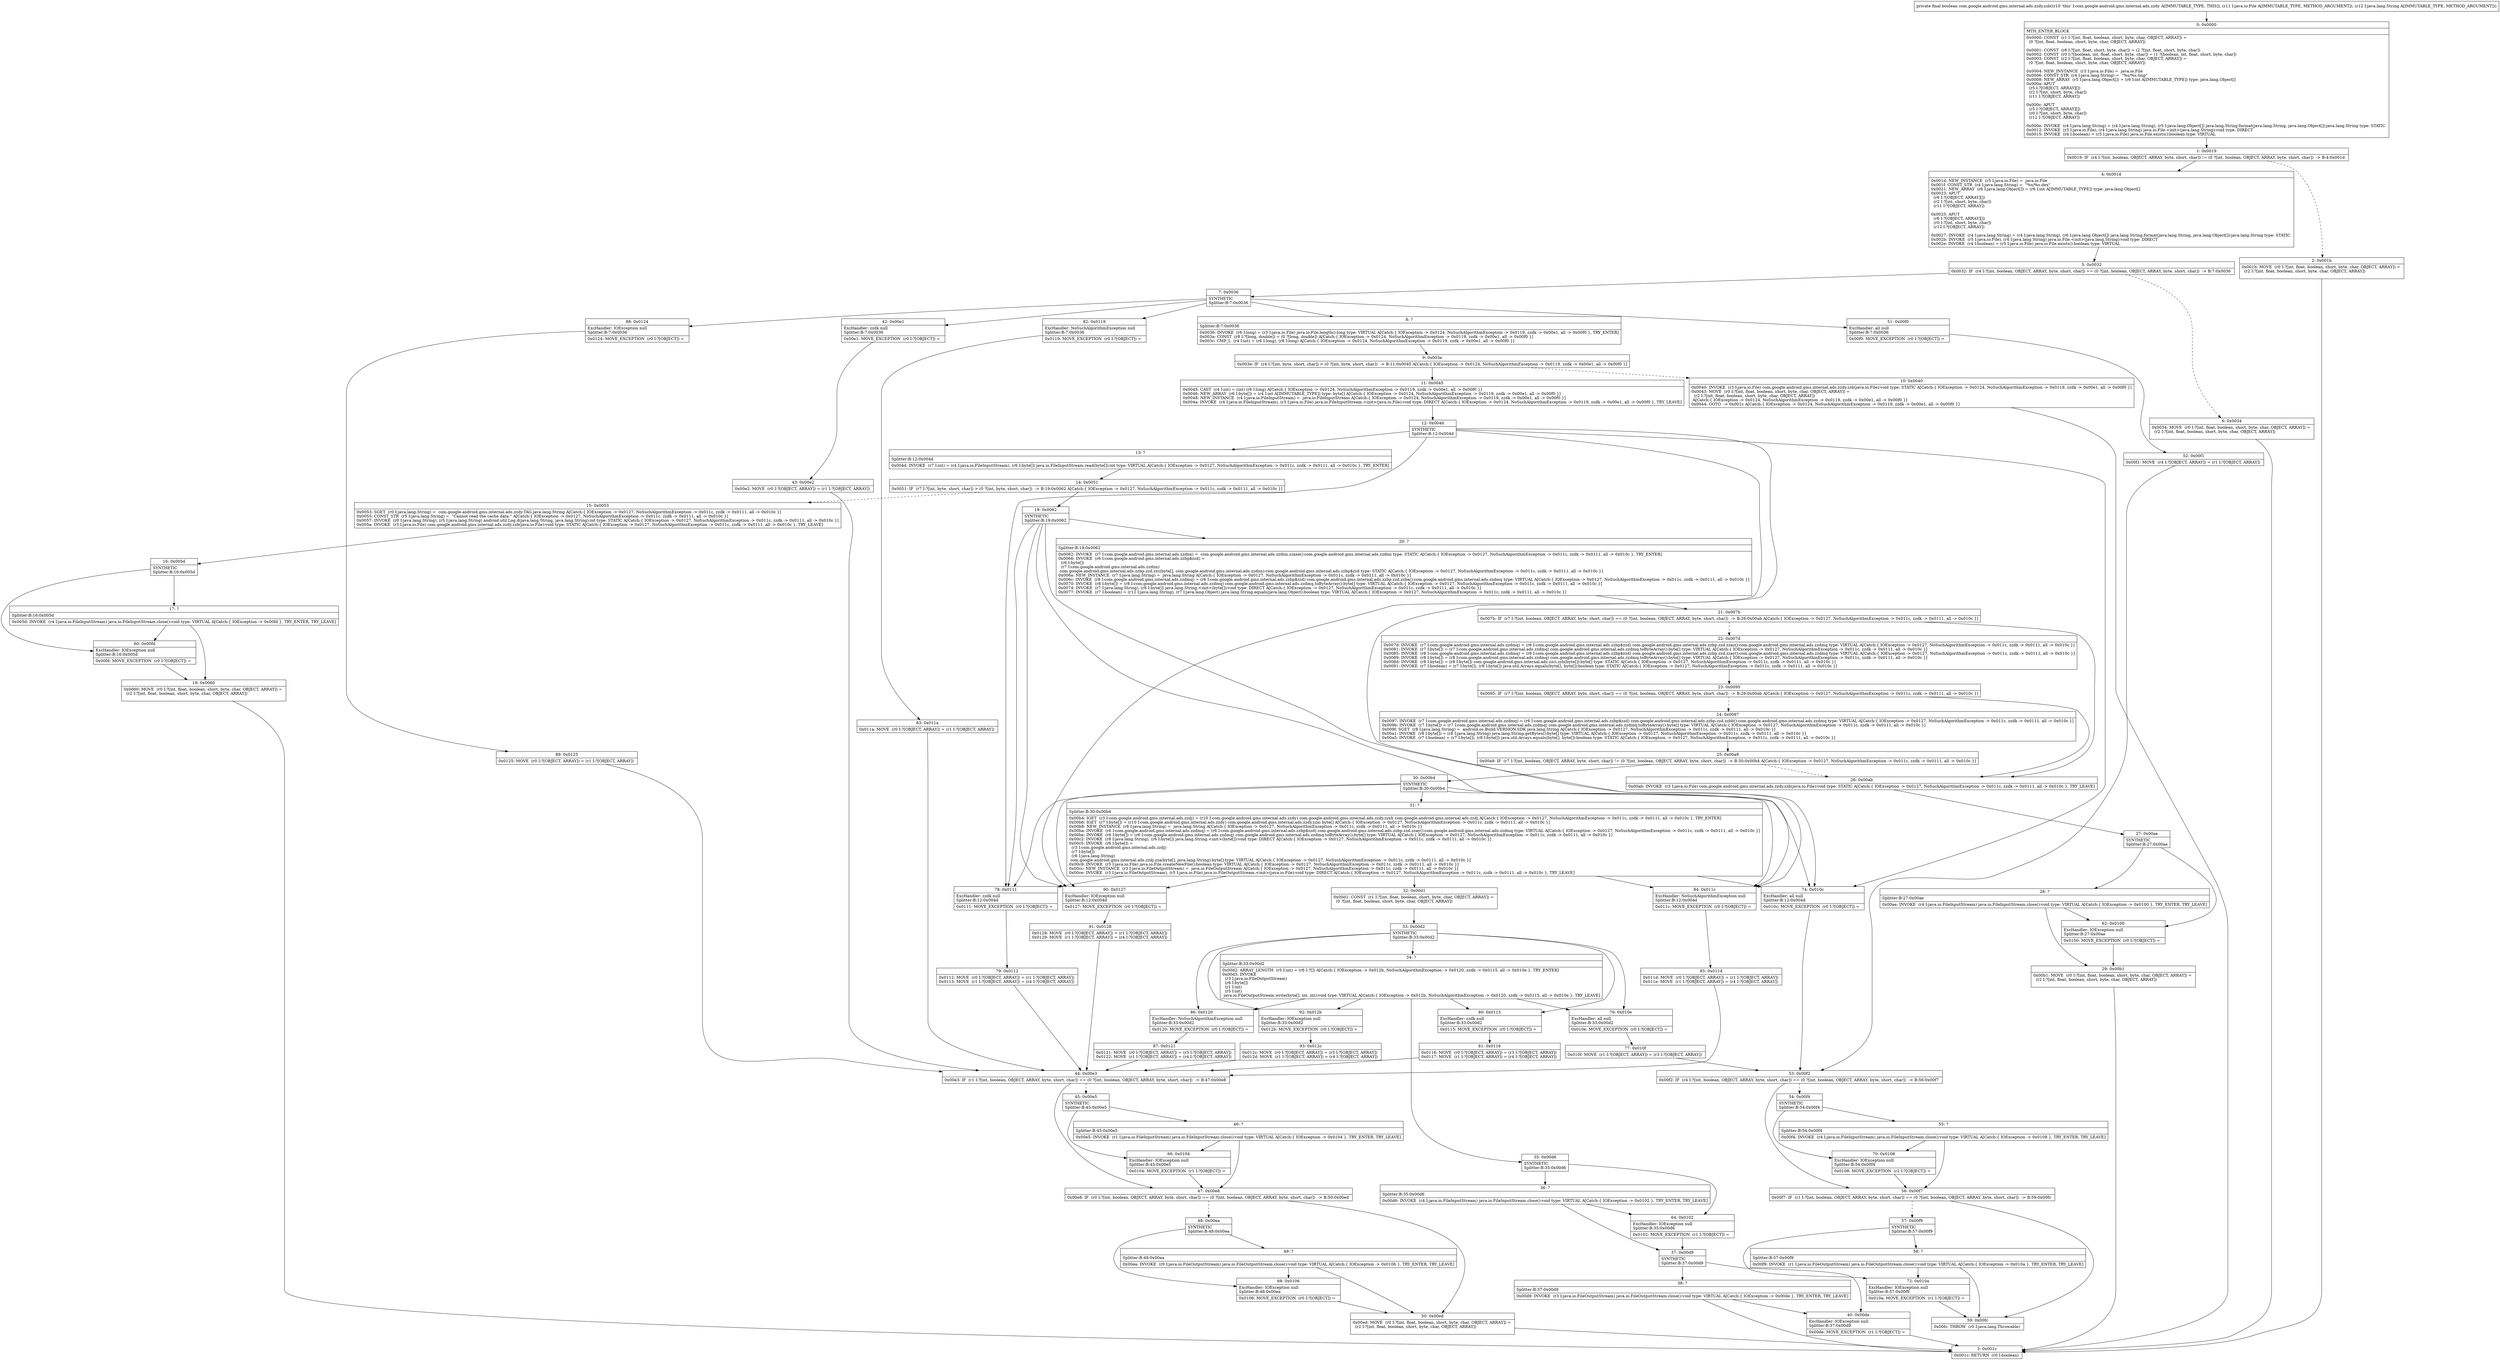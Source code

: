 digraph "CFG forcom.google.android.gms.internal.ads.zzdy.zzb(Ljava\/io\/File;Ljava\/lang\/String;)Z" {
Node_0 [shape=record,label="{0\:\ 0x0000|MTH_ENTER_BLOCK\l|0x0000: CONST  (r1 I:?[int, float, boolean, short, byte, char, OBJECT, ARRAY]) = \l  (0 ?[int, float, boolean, short, byte, char, OBJECT, ARRAY])\l \l0x0001: CONST  (r6 I:?[int, float, short, byte, char]) = (2 ?[int, float, short, byte, char]) \l0x0002: CONST  (r0 I:?[boolean, int, float, short, byte, char]) = (1 ?[boolean, int, float, short, byte, char]) \l0x0003: CONST  (r2 I:?[int, float, boolean, short, byte, char, OBJECT, ARRAY]) = \l  (0 ?[int, float, boolean, short, byte, char, OBJECT, ARRAY])\l \l0x0004: NEW_INSTANCE  (r3 I:java.io.File) =  java.io.File \l0x0006: CONST_STR  (r4 I:java.lang.String) =  \"%s\/%s.tmp\" \l0x0008: NEW_ARRAY  (r5 I:java.lang.Object[]) = (r6 I:int A[IMMUTABLE_TYPE]) type: java.lang.Object[] \l0x000a: APUT  \l  (r5 I:?[OBJECT, ARRAY][])\l  (r2 I:?[int, short, byte, char])\l  (r11 I:?[OBJECT, ARRAY])\l \l0x000c: APUT  \l  (r5 I:?[OBJECT, ARRAY][])\l  (r0 I:?[int, short, byte, char])\l  (r12 I:?[OBJECT, ARRAY])\l \l0x000e: INVOKE  (r4 I:java.lang.String) = (r4 I:java.lang.String), (r5 I:java.lang.Object[]) java.lang.String.format(java.lang.String, java.lang.Object[]):java.lang.String type: STATIC \l0x0012: INVOKE  (r3 I:java.io.File), (r4 I:java.lang.String) java.io.File.\<init\>(java.lang.String):void type: DIRECT \l0x0015: INVOKE  (r4 I:boolean) = (r3 I:java.io.File) java.io.File.exists():boolean type: VIRTUAL \l}"];
Node_1 [shape=record,label="{1\:\ 0x0019|0x0019: IF  (r4 I:?[int, boolean, OBJECT, ARRAY, byte, short, char]) != (0 ?[int, boolean, OBJECT, ARRAY, byte, short, char])  \-\> B:4:0x001d \l}"];
Node_2 [shape=record,label="{2\:\ 0x001b|0x001b: MOVE  (r0 I:?[int, float, boolean, short, byte, char, OBJECT, ARRAY]) = \l  (r2 I:?[int, float, boolean, short, byte, char, OBJECT, ARRAY])\l \l}"];
Node_3 [shape=record,label="{3\:\ 0x001c|0x001c: RETURN  (r0 I:boolean) \l}"];
Node_4 [shape=record,label="{4\:\ 0x001d|0x001d: NEW_INSTANCE  (r5 I:java.io.File) =  java.io.File \l0x001f: CONST_STR  (r4 I:java.lang.String) =  \"%s\/%s.dex\" \l0x0021: NEW_ARRAY  (r6 I:java.lang.Object[]) = (r6 I:int A[IMMUTABLE_TYPE]) type: java.lang.Object[] \l0x0023: APUT  \l  (r6 I:?[OBJECT, ARRAY][])\l  (r2 I:?[int, short, byte, char])\l  (r11 I:?[OBJECT, ARRAY])\l \l0x0025: APUT  \l  (r6 I:?[OBJECT, ARRAY][])\l  (r0 I:?[int, short, byte, char])\l  (r12 I:?[OBJECT, ARRAY])\l \l0x0027: INVOKE  (r4 I:java.lang.String) = (r4 I:java.lang.String), (r6 I:java.lang.Object[]) java.lang.String.format(java.lang.String, java.lang.Object[]):java.lang.String type: STATIC \l0x002b: INVOKE  (r5 I:java.io.File), (r4 I:java.lang.String) java.io.File.\<init\>(java.lang.String):void type: DIRECT \l0x002e: INVOKE  (r4 I:boolean) = (r5 I:java.io.File) java.io.File.exists():boolean type: VIRTUAL \l}"];
Node_5 [shape=record,label="{5\:\ 0x0032|0x0032: IF  (r4 I:?[int, boolean, OBJECT, ARRAY, byte, short, char]) == (0 ?[int, boolean, OBJECT, ARRAY, byte, short, char])  \-\> B:7:0x0036 \l}"];
Node_6 [shape=record,label="{6\:\ 0x0034|0x0034: MOVE  (r0 I:?[int, float, boolean, short, byte, char, OBJECT, ARRAY]) = \l  (r2 I:?[int, float, boolean, short, byte, char, OBJECT, ARRAY])\l \l}"];
Node_7 [shape=record,label="{7\:\ 0x0036|SYNTHETIC\lSplitter:B:7:0x0036\l}"];
Node_8 [shape=record,label="{8\:\ ?|Splitter:B:7:0x0036\l|0x0036: INVOKE  (r6 I:long) = (r3 I:java.io.File) java.io.File.length():long type: VIRTUAL A[Catch:\{ IOException \-\> 0x0124, NoSuchAlgorithmException \-\> 0x0119, zzdk \-\> 0x00e1, all \-\> 0x00f0 \}, TRY_ENTER]\l0x003a: CONST  (r8 I:?[long, double]) = (0 ?[long, double]) A[Catch:\{ IOException \-\> 0x0124, NoSuchAlgorithmException \-\> 0x0119, zzdk \-\> 0x00e1, all \-\> 0x00f0 \}]\l0x003c: CMP_L  (r4 I:int) = (r6 I:long), (r8 I:long) A[Catch:\{ IOException \-\> 0x0124, NoSuchAlgorithmException \-\> 0x0119, zzdk \-\> 0x00e1, all \-\> 0x00f0 \}]\l}"];
Node_9 [shape=record,label="{9\:\ 0x003e|0x003e: IF  (r4 I:?[int, byte, short, char]) \> (0 ?[int, byte, short, char])  \-\> B:11:0x0045 A[Catch:\{ IOException \-\> 0x0124, NoSuchAlgorithmException \-\> 0x0119, zzdk \-\> 0x00e1, all \-\> 0x00f0 \}]\l}"];
Node_10 [shape=record,label="{10\:\ 0x0040|0x0040: INVOKE  (r3 I:java.io.File) com.google.android.gms.internal.ads.zzdy.zzb(java.io.File):void type: STATIC A[Catch:\{ IOException \-\> 0x0124, NoSuchAlgorithmException \-\> 0x0119, zzdk \-\> 0x00e1, all \-\> 0x00f0 \}]\l0x0043: MOVE  (r0 I:?[int, float, boolean, short, byte, char, OBJECT, ARRAY]) = \l  (r2 I:?[int, float, boolean, short, byte, char, OBJECT, ARRAY])\l A[Catch:\{ IOException \-\> 0x0124, NoSuchAlgorithmException \-\> 0x0119, zzdk \-\> 0x00e1, all \-\> 0x00f0 \}]\l0x0044: GOTO  \-\> 0x001c A[Catch:\{ IOException \-\> 0x0124, NoSuchAlgorithmException \-\> 0x0119, zzdk \-\> 0x00e1, all \-\> 0x00f0 \}]\l}"];
Node_11 [shape=record,label="{11\:\ 0x0045|0x0045: CAST  (r4 I:int) = (int) (r6 I:long) A[Catch:\{ IOException \-\> 0x0124, NoSuchAlgorithmException \-\> 0x0119, zzdk \-\> 0x00e1, all \-\> 0x00f0 \}]\l0x0046: NEW_ARRAY  (r6 I:byte[]) = (r4 I:int A[IMMUTABLE_TYPE]) type: byte[] A[Catch:\{ IOException \-\> 0x0124, NoSuchAlgorithmException \-\> 0x0119, zzdk \-\> 0x00e1, all \-\> 0x00f0 \}]\l0x0048: NEW_INSTANCE  (r4 I:java.io.FileInputStream) =  java.io.FileInputStream A[Catch:\{ IOException \-\> 0x0124, NoSuchAlgorithmException \-\> 0x0119, zzdk \-\> 0x00e1, all \-\> 0x00f0 \}]\l0x004a: INVOKE  (r4 I:java.io.FileInputStream), (r3 I:java.io.File) java.io.FileInputStream.\<init\>(java.io.File):void type: DIRECT A[Catch:\{ IOException \-\> 0x0124, NoSuchAlgorithmException \-\> 0x0119, zzdk \-\> 0x00e1, all \-\> 0x00f0 \}, TRY_LEAVE]\l}"];
Node_12 [shape=record,label="{12\:\ 0x004d|SYNTHETIC\lSplitter:B:12:0x004d\l}"];
Node_13 [shape=record,label="{13\:\ ?|Splitter:B:12:0x004d\l|0x004d: INVOKE  (r7 I:int) = (r4 I:java.io.FileInputStream), (r6 I:byte[]) java.io.FileInputStream.read(byte[]):int type: VIRTUAL A[Catch:\{ IOException \-\> 0x0127, NoSuchAlgorithmException \-\> 0x011c, zzdk \-\> 0x0111, all \-\> 0x010c \}, TRY_ENTER]\l}"];
Node_14 [shape=record,label="{14\:\ 0x0051|0x0051: IF  (r7 I:?[int, byte, short, char]) \> (0 ?[int, byte, short, char])  \-\> B:19:0x0062 A[Catch:\{ IOException \-\> 0x0127, NoSuchAlgorithmException \-\> 0x011c, zzdk \-\> 0x0111, all \-\> 0x010c \}]\l}"];
Node_15 [shape=record,label="{15\:\ 0x0053|0x0053: SGET  (r0 I:java.lang.String) =  com.google.android.gms.internal.ads.zzdy.TAG java.lang.String A[Catch:\{ IOException \-\> 0x0127, NoSuchAlgorithmException \-\> 0x011c, zzdk \-\> 0x0111, all \-\> 0x010c \}]\l0x0055: CONST_STR  (r5 I:java.lang.String) =  \"Cannot read the cache data.\" A[Catch:\{ IOException \-\> 0x0127, NoSuchAlgorithmException \-\> 0x011c, zzdk \-\> 0x0111, all \-\> 0x010c \}]\l0x0057: INVOKE  (r0 I:java.lang.String), (r5 I:java.lang.String) android.util.Log.d(java.lang.String, java.lang.String):int type: STATIC A[Catch:\{ IOException \-\> 0x0127, NoSuchAlgorithmException \-\> 0x011c, zzdk \-\> 0x0111, all \-\> 0x010c \}]\l0x005a: INVOKE  (r3 I:java.io.File) com.google.android.gms.internal.ads.zzdy.zzb(java.io.File):void type: STATIC A[Catch:\{ IOException \-\> 0x0127, NoSuchAlgorithmException \-\> 0x011c, zzdk \-\> 0x0111, all \-\> 0x010c \}, TRY_LEAVE]\l}"];
Node_16 [shape=record,label="{16\:\ 0x005d|SYNTHETIC\lSplitter:B:16:0x005d\l}"];
Node_17 [shape=record,label="{17\:\ ?|Splitter:B:16:0x005d\l|0x005d: INVOKE  (r4 I:java.io.FileInputStream) java.io.FileInputStream.close():void type: VIRTUAL A[Catch:\{ IOException \-\> 0x00fd \}, TRY_ENTER, TRY_LEAVE]\l}"];
Node_18 [shape=record,label="{18\:\ 0x0060|0x0060: MOVE  (r0 I:?[int, float, boolean, short, byte, char, OBJECT, ARRAY]) = \l  (r2 I:?[int, float, boolean, short, byte, char, OBJECT, ARRAY])\l \l}"];
Node_19 [shape=record,label="{19\:\ 0x0062|SYNTHETIC\lSplitter:B:19:0x0062\l}"];
Node_20 [shape=record,label="{20\:\ ?|Splitter:B:19:0x0062\l|0x0062: INVOKE  (r7 I:com.google.android.gms.internal.ads.zzdnn) =  com.google.android.gms.internal.ads.zzdnn.zzaxe():com.google.android.gms.internal.ads.zzdnn type: STATIC A[Catch:\{ IOException \-\> 0x0127, NoSuchAlgorithmException \-\> 0x011c, zzdk \-\> 0x0111, all \-\> 0x010c \}, TRY_ENTER]\l0x0066: INVOKE  (r6 I:com.google.android.gms.internal.ads.zzbp$zzd) = \l  (r6 I:byte[])\l  (r7 I:com.google.android.gms.internal.ads.zzdnn)\l com.google.android.gms.internal.ads.zzbp.zzd.zzc(byte[], com.google.android.gms.internal.ads.zzdnn):com.google.android.gms.internal.ads.zzbp$zzd type: STATIC A[Catch:\{ IOException \-\> 0x0127, NoSuchAlgorithmException \-\> 0x011c, zzdk \-\> 0x0111, all \-\> 0x010c \}]\l0x006a: NEW_INSTANCE  (r7 I:java.lang.String) =  java.lang.String A[Catch:\{ IOException \-\> 0x0127, NoSuchAlgorithmException \-\> 0x011c, zzdk \-\> 0x0111, all \-\> 0x010c \}]\l0x006c: INVOKE  (r8 I:com.google.android.gms.internal.ads.zzdmq) = (r6 I:com.google.android.gms.internal.ads.zzbp$zzd) com.google.android.gms.internal.ads.zzbp.zzd.zzba():com.google.android.gms.internal.ads.zzdmq type: VIRTUAL A[Catch:\{ IOException \-\> 0x0127, NoSuchAlgorithmException \-\> 0x011c, zzdk \-\> 0x0111, all \-\> 0x010c \}]\l0x0070: INVOKE  (r8 I:byte[]) = (r8 I:com.google.android.gms.internal.ads.zzdmq) com.google.android.gms.internal.ads.zzdmq.toByteArray():byte[] type: VIRTUAL A[Catch:\{ IOException \-\> 0x0127, NoSuchAlgorithmException \-\> 0x011c, zzdk \-\> 0x0111, all \-\> 0x010c \}]\l0x0074: INVOKE  (r7 I:java.lang.String), (r8 I:byte[]) java.lang.String.\<init\>(byte[]):void type: DIRECT A[Catch:\{ IOException \-\> 0x0127, NoSuchAlgorithmException \-\> 0x011c, zzdk \-\> 0x0111, all \-\> 0x010c \}]\l0x0077: INVOKE  (r7 I:boolean) = (r12 I:java.lang.String), (r7 I:java.lang.Object) java.lang.String.equals(java.lang.Object):boolean type: VIRTUAL A[Catch:\{ IOException \-\> 0x0127, NoSuchAlgorithmException \-\> 0x011c, zzdk \-\> 0x0111, all \-\> 0x010c \}]\l}"];
Node_21 [shape=record,label="{21\:\ 0x007b|0x007b: IF  (r7 I:?[int, boolean, OBJECT, ARRAY, byte, short, char]) == (0 ?[int, boolean, OBJECT, ARRAY, byte, short, char])  \-\> B:26:0x00ab A[Catch:\{ IOException \-\> 0x0127, NoSuchAlgorithmException \-\> 0x011c, zzdk \-\> 0x0111, all \-\> 0x010c \}]\l}"];
Node_22 [shape=record,label="{22\:\ 0x007d|0x007d: INVOKE  (r7 I:com.google.android.gms.internal.ads.zzdmq) = (r6 I:com.google.android.gms.internal.ads.zzbp$zzd) com.google.android.gms.internal.ads.zzbp.zzd.zzaz():com.google.android.gms.internal.ads.zzdmq type: VIRTUAL A[Catch:\{ IOException \-\> 0x0127, NoSuchAlgorithmException \-\> 0x011c, zzdk \-\> 0x0111, all \-\> 0x010c \}]\l0x0081: INVOKE  (r7 I:byte[]) = (r7 I:com.google.android.gms.internal.ads.zzdmq) com.google.android.gms.internal.ads.zzdmq.toByteArray():byte[] type: VIRTUAL A[Catch:\{ IOException \-\> 0x0127, NoSuchAlgorithmException \-\> 0x011c, zzdk \-\> 0x0111, all \-\> 0x010c \}]\l0x0085: INVOKE  (r8 I:com.google.android.gms.internal.ads.zzdmq) = (r6 I:com.google.android.gms.internal.ads.zzbp$zzd) com.google.android.gms.internal.ads.zzbp.zzd.zzay():com.google.android.gms.internal.ads.zzdmq type: VIRTUAL A[Catch:\{ IOException \-\> 0x0127, NoSuchAlgorithmException \-\> 0x011c, zzdk \-\> 0x0111, all \-\> 0x010c \}]\l0x0089: INVOKE  (r8 I:byte[]) = (r8 I:com.google.android.gms.internal.ads.zzdmq) com.google.android.gms.internal.ads.zzdmq.toByteArray():byte[] type: VIRTUAL A[Catch:\{ IOException \-\> 0x0127, NoSuchAlgorithmException \-\> 0x011c, zzdk \-\> 0x0111, all \-\> 0x010c \}]\l0x008d: INVOKE  (r8 I:byte[]) = (r8 I:byte[]) com.google.android.gms.internal.ads.zzci.zzb(byte[]):byte[] type: STATIC A[Catch:\{ IOException \-\> 0x0127, NoSuchAlgorithmException \-\> 0x011c, zzdk \-\> 0x0111, all \-\> 0x010c \}]\l0x0091: INVOKE  (r7 I:boolean) = (r7 I:byte[]), (r8 I:byte[]) java.util.Arrays.equals(byte[], byte[]):boolean type: STATIC A[Catch:\{ IOException \-\> 0x0127, NoSuchAlgorithmException \-\> 0x011c, zzdk \-\> 0x0111, all \-\> 0x010c \}]\l}"];
Node_23 [shape=record,label="{23\:\ 0x0095|0x0095: IF  (r7 I:?[int, boolean, OBJECT, ARRAY, byte, short, char]) == (0 ?[int, boolean, OBJECT, ARRAY, byte, short, char])  \-\> B:26:0x00ab A[Catch:\{ IOException \-\> 0x0127, NoSuchAlgorithmException \-\> 0x011c, zzdk \-\> 0x0111, all \-\> 0x010c \}]\l}"];
Node_24 [shape=record,label="{24\:\ 0x0097|0x0097: INVOKE  (r7 I:com.google.android.gms.internal.ads.zzdmq) = (r6 I:com.google.android.gms.internal.ads.zzbp$zzd) com.google.android.gms.internal.ads.zzbp.zzd.zzbb():com.google.android.gms.internal.ads.zzdmq type: VIRTUAL A[Catch:\{ IOException \-\> 0x0127, NoSuchAlgorithmException \-\> 0x011c, zzdk \-\> 0x0111, all \-\> 0x010c \}]\l0x009b: INVOKE  (r7 I:byte[]) = (r7 I:com.google.android.gms.internal.ads.zzdmq) com.google.android.gms.internal.ads.zzdmq.toByteArray():byte[] type: VIRTUAL A[Catch:\{ IOException \-\> 0x0127, NoSuchAlgorithmException \-\> 0x011c, zzdk \-\> 0x0111, all \-\> 0x010c \}]\l0x009f: SGET  (r8 I:java.lang.String) =  android.os.Build.VERSION.SDK java.lang.String A[Catch:\{ IOException \-\> 0x0127, NoSuchAlgorithmException \-\> 0x011c, zzdk \-\> 0x0111, all \-\> 0x010c \}]\l0x00a1: INVOKE  (r8 I:byte[]) = (r8 I:java.lang.String) java.lang.String.getBytes():byte[] type: VIRTUAL A[Catch:\{ IOException \-\> 0x0127, NoSuchAlgorithmException \-\> 0x011c, zzdk \-\> 0x0111, all \-\> 0x010c \}]\l0x00a5: INVOKE  (r7 I:boolean) = (r7 I:byte[]), (r8 I:byte[]) java.util.Arrays.equals(byte[], byte[]):boolean type: STATIC A[Catch:\{ IOException \-\> 0x0127, NoSuchAlgorithmException \-\> 0x011c, zzdk \-\> 0x0111, all \-\> 0x010c \}]\l}"];
Node_25 [shape=record,label="{25\:\ 0x00a9|0x00a9: IF  (r7 I:?[int, boolean, OBJECT, ARRAY, byte, short, char]) != (0 ?[int, boolean, OBJECT, ARRAY, byte, short, char])  \-\> B:30:0x00b4 A[Catch:\{ IOException \-\> 0x0127, NoSuchAlgorithmException \-\> 0x011c, zzdk \-\> 0x0111, all \-\> 0x010c \}]\l}"];
Node_26 [shape=record,label="{26\:\ 0x00ab|0x00ab: INVOKE  (r3 I:java.io.File) com.google.android.gms.internal.ads.zzdy.zzb(java.io.File):void type: STATIC A[Catch:\{ IOException \-\> 0x0127, NoSuchAlgorithmException \-\> 0x011c, zzdk \-\> 0x0111, all \-\> 0x010c \}, TRY_LEAVE]\l}"];
Node_27 [shape=record,label="{27\:\ 0x00ae|SYNTHETIC\lSplitter:B:27:0x00ae\l}"];
Node_28 [shape=record,label="{28\:\ ?|Splitter:B:27:0x00ae\l|0x00ae: INVOKE  (r4 I:java.io.FileInputStream) java.io.FileInputStream.close():void type: VIRTUAL A[Catch:\{ IOException \-\> 0x0100 \}, TRY_ENTER, TRY_LEAVE]\l}"];
Node_29 [shape=record,label="{29\:\ 0x00b1|0x00b1: MOVE  (r0 I:?[int, float, boolean, short, byte, char, OBJECT, ARRAY]) = \l  (r2 I:?[int, float, boolean, short, byte, char, OBJECT, ARRAY])\l \l}"];
Node_30 [shape=record,label="{30\:\ 0x00b4|SYNTHETIC\lSplitter:B:30:0x00b4\l}"];
Node_31 [shape=record,label="{31\:\ ?|Splitter:B:30:0x00b4\l|0x00b4: IGET  (r3 I:com.google.android.gms.internal.ads.zzdj) = (r10 I:com.google.android.gms.internal.ads.zzdy) com.google.android.gms.internal.ads.zzdy.zzxh com.google.android.gms.internal.ads.zzdj A[Catch:\{ IOException \-\> 0x0127, NoSuchAlgorithmException \-\> 0x011c, zzdk \-\> 0x0111, all \-\> 0x010c \}, TRY_ENTER]\l0x00b6: IGET  (r7 I:byte[]) = (r10 I:com.google.android.gms.internal.ads.zzdy) com.google.android.gms.internal.ads.zzdy.zzxi byte[] A[Catch:\{ IOException \-\> 0x0127, NoSuchAlgorithmException \-\> 0x011c, zzdk \-\> 0x0111, all \-\> 0x010c \}]\l0x00b8: NEW_INSTANCE  (r8 I:java.lang.String) =  java.lang.String A[Catch:\{ IOException \-\> 0x0127, NoSuchAlgorithmException \-\> 0x011c, zzdk \-\> 0x0111, all \-\> 0x010c \}]\l0x00ba: INVOKE  (r6 I:com.google.android.gms.internal.ads.zzdmq) = (r6 I:com.google.android.gms.internal.ads.zzbp$zzd) com.google.android.gms.internal.ads.zzbp.zzd.zzay():com.google.android.gms.internal.ads.zzdmq type: VIRTUAL A[Catch:\{ IOException \-\> 0x0127, NoSuchAlgorithmException \-\> 0x011c, zzdk \-\> 0x0111, all \-\> 0x010c \}]\l0x00be: INVOKE  (r6 I:byte[]) = (r6 I:com.google.android.gms.internal.ads.zzdmq) com.google.android.gms.internal.ads.zzdmq.toByteArray():byte[] type: VIRTUAL A[Catch:\{ IOException \-\> 0x0127, NoSuchAlgorithmException \-\> 0x011c, zzdk \-\> 0x0111, all \-\> 0x010c \}]\l0x00c2: INVOKE  (r8 I:java.lang.String), (r6 I:byte[]) java.lang.String.\<init\>(byte[]):void type: DIRECT A[Catch:\{ IOException \-\> 0x0127, NoSuchAlgorithmException \-\> 0x011c, zzdk \-\> 0x0111, all \-\> 0x010c \}]\l0x00c5: INVOKE  (r6 I:byte[]) = \l  (r3 I:com.google.android.gms.internal.ads.zzdj)\l  (r7 I:byte[])\l  (r8 I:java.lang.String)\l com.google.android.gms.internal.ads.zzdj.zza(byte[], java.lang.String):byte[] type: VIRTUAL A[Catch:\{ IOException \-\> 0x0127, NoSuchAlgorithmException \-\> 0x011c, zzdk \-\> 0x0111, all \-\> 0x010c \}]\l0x00c9: INVOKE  (r5 I:java.io.File) java.io.File.createNewFile():boolean type: VIRTUAL A[Catch:\{ IOException \-\> 0x0127, NoSuchAlgorithmException \-\> 0x011c, zzdk \-\> 0x0111, all \-\> 0x010c \}]\l0x00cc: NEW_INSTANCE  (r3 I:java.io.FileOutputStream) =  java.io.FileOutputStream A[Catch:\{ IOException \-\> 0x0127, NoSuchAlgorithmException \-\> 0x011c, zzdk \-\> 0x0111, all \-\> 0x010c \}]\l0x00ce: INVOKE  (r3 I:java.io.FileOutputStream), (r5 I:java.io.File) java.io.FileOutputStream.\<init\>(java.io.File):void type: DIRECT A[Catch:\{ IOException \-\> 0x0127, NoSuchAlgorithmException \-\> 0x011c, zzdk \-\> 0x0111, all \-\> 0x010c \}, TRY_LEAVE]\l}"];
Node_32 [shape=record,label="{32\:\ 0x00d1|0x00d1: CONST  (r1 I:?[int, float, boolean, short, byte, char, OBJECT, ARRAY]) = \l  (0 ?[int, float, boolean, short, byte, char, OBJECT, ARRAY])\l \l}"];
Node_33 [shape=record,label="{33\:\ 0x00d2|SYNTHETIC\lSplitter:B:33:0x00d2\l}"];
Node_34 [shape=record,label="{34\:\ ?|Splitter:B:33:0x00d2\l|0x00d2: ARRAY_LENGTH  (r5 I:int) = (r6 I:?[]) A[Catch:\{ IOException \-\> 0x012b, NoSuchAlgorithmException \-\> 0x0120, zzdk \-\> 0x0115, all \-\> 0x010e \}, TRY_ENTER]\l0x00d3: INVOKE  \l  (r3 I:java.io.FileOutputStream)\l  (r6 I:byte[])\l  (r1 I:int)\l  (r5 I:int)\l java.io.FileOutputStream.write(byte[], int, int):void type: VIRTUAL A[Catch:\{ IOException \-\> 0x012b, NoSuchAlgorithmException \-\> 0x0120, zzdk \-\> 0x0115, all \-\> 0x010e \}, TRY_LEAVE]\l}"];
Node_35 [shape=record,label="{35\:\ 0x00d6|SYNTHETIC\lSplitter:B:35:0x00d6\l}"];
Node_36 [shape=record,label="{36\:\ ?|Splitter:B:35:0x00d6\l|0x00d6: INVOKE  (r4 I:java.io.FileInputStream) java.io.FileInputStream.close():void type: VIRTUAL A[Catch:\{ IOException \-\> 0x0102 \}, TRY_ENTER, TRY_LEAVE]\l}"];
Node_37 [shape=record,label="{37\:\ 0x00d9|SYNTHETIC\lSplitter:B:37:0x00d9\l}"];
Node_38 [shape=record,label="{38\:\ ?|Splitter:B:37:0x00d9\l|0x00d9: INVOKE  (r3 I:java.io.FileOutputStream) java.io.FileOutputStream.close():void type: VIRTUAL A[Catch:\{ IOException \-\> 0x00de \}, TRY_ENTER, TRY_LEAVE]\l}"];
Node_40 [shape=record,label="{40\:\ 0x00de|ExcHandler: IOException null\lSplitter:B:37:0x00d9\l|0x00de: MOVE_EXCEPTION  (r1 I:?[OBJECT]) =  \l}"];
Node_42 [shape=record,label="{42\:\ 0x00e1|ExcHandler: zzdk null\lSplitter:B:7:0x0036\l|0x00e1: MOVE_EXCEPTION  (r0 I:?[OBJECT]) =  \l}"];
Node_43 [shape=record,label="{43\:\ 0x00e2|0x00e2: MOVE  (r0 I:?[OBJECT, ARRAY]) = (r1 I:?[OBJECT, ARRAY]) \l}"];
Node_44 [shape=record,label="{44\:\ 0x00e3|0x00e3: IF  (r1 I:?[int, boolean, OBJECT, ARRAY, byte, short, char]) == (0 ?[int, boolean, OBJECT, ARRAY, byte, short, char])  \-\> B:47:0x00e8 \l}"];
Node_45 [shape=record,label="{45\:\ 0x00e5|SYNTHETIC\lSplitter:B:45:0x00e5\l}"];
Node_46 [shape=record,label="{46\:\ ?|Splitter:B:45:0x00e5\l|0x00e5: INVOKE  (r1 I:java.io.FileInputStream) java.io.FileInputStream.close():void type: VIRTUAL A[Catch:\{ IOException \-\> 0x0104 \}, TRY_ENTER, TRY_LEAVE]\l}"];
Node_47 [shape=record,label="{47\:\ 0x00e8|0x00e8: IF  (r0 I:?[int, boolean, OBJECT, ARRAY, byte, short, char]) == (0 ?[int, boolean, OBJECT, ARRAY, byte, short, char])  \-\> B:50:0x00ed \l}"];
Node_48 [shape=record,label="{48\:\ 0x00ea|SYNTHETIC\lSplitter:B:48:0x00ea\l}"];
Node_49 [shape=record,label="{49\:\ ?|Splitter:B:48:0x00ea\l|0x00ea: INVOKE  (r0 I:java.io.FileOutputStream) java.io.FileOutputStream.close():void type: VIRTUAL A[Catch:\{ IOException \-\> 0x0106 \}, TRY_ENTER, TRY_LEAVE]\l}"];
Node_50 [shape=record,label="{50\:\ 0x00ed|0x00ed: MOVE  (r0 I:?[int, float, boolean, short, byte, char, OBJECT, ARRAY]) = \l  (r2 I:?[int, float, boolean, short, byte, char, OBJECT, ARRAY])\l \l}"];
Node_51 [shape=record,label="{51\:\ 0x00f0|ExcHandler: all null\lSplitter:B:7:0x0036\l|0x00f0: MOVE_EXCEPTION  (r0 I:?[OBJECT]) =  \l}"];
Node_52 [shape=record,label="{52\:\ 0x00f1|0x00f1: MOVE  (r4 I:?[OBJECT, ARRAY]) = (r1 I:?[OBJECT, ARRAY]) \l}"];
Node_53 [shape=record,label="{53\:\ 0x00f2|0x00f2: IF  (r4 I:?[int, boolean, OBJECT, ARRAY, byte, short, char]) == (0 ?[int, boolean, OBJECT, ARRAY, byte, short, char])  \-\> B:56:0x00f7 \l}"];
Node_54 [shape=record,label="{54\:\ 0x00f4|SYNTHETIC\lSplitter:B:54:0x00f4\l}"];
Node_55 [shape=record,label="{55\:\ ?|Splitter:B:54:0x00f4\l|0x00f4: INVOKE  (r4 I:java.io.FileInputStream) java.io.FileInputStream.close():void type: VIRTUAL A[Catch:\{ IOException \-\> 0x0108 \}, TRY_ENTER, TRY_LEAVE]\l}"];
Node_56 [shape=record,label="{56\:\ 0x00f7|0x00f7: IF  (r1 I:?[int, boolean, OBJECT, ARRAY, byte, short, char]) == (0 ?[int, boolean, OBJECT, ARRAY, byte, short, char])  \-\> B:59:0x00fc \l}"];
Node_57 [shape=record,label="{57\:\ 0x00f9|SYNTHETIC\lSplitter:B:57:0x00f9\l}"];
Node_58 [shape=record,label="{58\:\ ?|Splitter:B:57:0x00f9\l|0x00f9: INVOKE  (r1 I:java.io.FileOutputStream) java.io.FileOutputStream.close():void type: VIRTUAL A[Catch:\{ IOException \-\> 0x010a \}, TRY_ENTER, TRY_LEAVE]\l}"];
Node_59 [shape=record,label="{59\:\ 0x00fc|0x00fc: THROW  (r0 I:java.lang.Throwable) \l}"];
Node_60 [shape=record,label="{60\:\ 0x00fd|ExcHandler: IOException null\lSplitter:B:16:0x005d\l|0x00fd: MOVE_EXCEPTION  (r0 I:?[OBJECT]) =  \l}"];
Node_62 [shape=record,label="{62\:\ 0x0100|ExcHandler: IOException null\lSplitter:B:27:0x00ae\l|0x0100: MOVE_EXCEPTION  (r0 I:?[OBJECT]) =  \l}"];
Node_64 [shape=record,label="{64\:\ 0x0102|ExcHandler: IOException null\lSplitter:B:35:0x00d6\l|0x0102: MOVE_EXCEPTION  (r1 I:?[OBJECT]) =  \l}"];
Node_66 [shape=record,label="{66\:\ 0x0104|ExcHandler: IOException null\lSplitter:B:45:0x00e5\l|0x0104: MOVE_EXCEPTION  (r1 I:?[OBJECT]) =  \l}"];
Node_68 [shape=record,label="{68\:\ 0x0106|ExcHandler: IOException null\lSplitter:B:48:0x00ea\l|0x0106: MOVE_EXCEPTION  (r0 I:?[OBJECT]) =  \l}"];
Node_70 [shape=record,label="{70\:\ 0x0108|ExcHandler: IOException null\lSplitter:B:54:0x00f4\l|0x0108: MOVE_EXCEPTION  (r2 I:?[OBJECT]) =  \l}"];
Node_72 [shape=record,label="{72\:\ 0x010a|ExcHandler: IOException null\lSplitter:B:57:0x00f9\l|0x010a: MOVE_EXCEPTION  (r1 I:?[OBJECT]) =  \l}"];
Node_74 [shape=record,label="{74\:\ 0x010c|ExcHandler: all null\lSplitter:B:12:0x004d\l|0x010c: MOVE_EXCEPTION  (r0 I:?[OBJECT]) =  \l}"];
Node_76 [shape=record,label="{76\:\ 0x010e|ExcHandler: all null\lSplitter:B:33:0x00d2\l|0x010e: MOVE_EXCEPTION  (r0 I:?[OBJECT]) =  \l}"];
Node_77 [shape=record,label="{77\:\ 0x010f|0x010f: MOVE  (r1 I:?[OBJECT, ARRAY]) = (r3 I:?[OBJECT, ARRAY]) \l}"];
Node_78 [shape=record,label="{78\:\ 0x0111|ExcHandler: zzdk null\lSplitter:B:12:0x004d\l|0x0111: MOVE_EXCEPTION  (r0 I:?[OBJECT]) =  \l}"];
Node_79 [shape=record,label="{79\:\ 0x0112|0x0112: MOVE  (r0 I:?[OBJECT, ARRAY]) = (r1 I:?[OBJECT, ARRAY]) \l0x0113: MOVE  (r1 I:?[OBJECT, ARRAY]) = (r4 I:?[OBJECT, ARRAY]) \l}"];
Node_80 [shape=record,label="{80\:\ 0x0115|ExcHandler: zzdk null\lSplitter:B:33:0x00d2\l|0x0115: MOVE_EXCEPTION  (r0 I:?[OBJECT]) =  \l}"];
Node_81 [shape=record,label="{81\:\ 0x0116|0x0116: MOVE  (r0 I:?[OBJECT, ARRAY]) = (r3 I:?[OBJECT, ARRAY]) \l0x0117: MOVE  (r1 I:?[OBJECT, ARRAY]) = (r4 I:?[OBJECT, ARRAY]) \l}"];
Node_82 [shape=record,label="{82\:\ 0x0119|ExcHandler: NoSuchAlgorithmException null\lSplitter:B:7:0x0036\l|0x0119: MOVE_EXCEPTION  (r0 I:?[OBJECT]) =  \l}"];
Node_83 [shape=record,label="{83\:\ 0x011a|0x011a: MOVE  (r0 I:?[OBJECT, ARRAY]) = (r1 I:?[OBJECT, ARRAY]) \l}"];
Node_84 [shape=record,label="{84\:\ 0x011c|ExcHandler: NoSuchAlgorithmException null\lSplitter:B:12:0x004d\l|0x011c: MOVE_EXCEPTION  (r0 I:?[OBJECT]) =  \l}"];
Node_85 [shape=record,label="{85\:\ 0x011d|0x011d: MOVE  (r0 I:?[OBJECT, ARRAY]) = (r1 I:?[OBJECT, ARRAY]) \l0x011e: MOVE  (r1 I:?[OBJECT, ARRAY]) = (r4 I:?[OBJECT, ARRAY]) \l}"];
Node_86 [shape=record,label="{86\:\ 0x0120|ExcHandler: NoSuchAlgorithmException null\lSplitter:B:33:0x00d2\l|0x0120: MOVE_EXCEPTION  (r0 I:?[OBJECT]) =  \l}"];
Node_87 [shape=record,label="{87\:\ 0x0121|0x0121: MOVE  (r0 I:?[OBJECT, ARRAY]) = (r3 I:?[OBJECT, ARRAY]) \l0x0122: MOVE  (r1 I:?[OBJECT, ARRAY]) = (r4 I:?[OBJECT, ARRAY]) \l}"];
Node_88 [shape=record,label="{88\:\ 0x0124|ExcHandler: IOException null\lSplitter:B:7:0x0036\l|0x0124: MOVE_EXCEPTION  (r0 I:?[OBJECT]) =  \l}"];
Node_89 [shape=record,label="{89\:\ 0x0125|0x0125: MOVE  (r0 I:?[OBJECT, ARRAY]) = (r1 I:?[OBJECT, ARRAY]) \l}"];
Node_90 [shape=record,label="{90\:\ 0x0127|ExcHandler: IOException null\lSplitter:B:12:0x004d\l|0x0127: MOVE_EXCEPTION  (r0 I:?[OBJECT]) =  \l}"];
Node_91 [shape=record,label="{91\:\ 0x0128|0x0128: MOVE  (r0 I:?[OBJECT, ARRAY]) = (r1 I:?[OBJECT, ARRAY]) \l0x0129: MOVE  (r1 I:?[OBJECT, ARRAY]) = (r4 I:?[OBJECT, ARRAY]) \l}"];
Node_92 [shape=record,label="{92\:\ 0x012b|ExcHandler: IOException null\lSplitter:B:33:0x00d2\l|0x012b: MOVE_EXCEPTION  (r0 I:?[OBJECT]) =  \l}"];
Node_93 [shape=record,label="{93\:\ 0x012c|0x012c: MOVE  (r0 I:?[OBJECT, ARRAY]) = (r3 I:?[OBJECT, ARRAY]) \l0x012d: MOVE  (r1 I:?[OBJECT, ARRAY]) = (r4 I:?[OBJECT, ARRAY]) \l}"];
MethodNode[shape=record,label="{private final boolean com.google.android.gms.internal.ads.zzdy.zzb((r10 'this' I:com.google.android.gms.internal.ads.zzdy A[IMMUTABLE_TYPE, THIS]), (r11 I:java.io.File A[IMMUTABLE_TYPE, METHOD_ARGUMENT]), (r12 I:java.lang.String A[IMMUTABLE_TYPE, METHOD_ARGUMENT])) }"];
MethodNode -> Node_0;
Node_0 -> Node_1;
Node_1 -> Node_2[style=dashed];
Node_1 -> Node_4;
Node_2 -> Node_3;
Node_4 -> Node_5;
Node_5 -> Node_6[style=dashed];
Node_5 -> Node_7;
Node_6 -> Node_3;
Node_7 -> Node_8;
Node_7 -> Node_88;
Node_7 -> Node_82;
Node_7 -> Node_42;
Node_7 -> Node_51;
Node_8 -> Node_9;
Node_9 -> Node_10[style=dashed];
Node_9 -> Node_11;
Node_10 -> Node_3;
Node_11 -> Node_12;
Node_12 -> Node_13;
Node_12 -> Node_90;
Node_12 -> Node_84;
Node_12 -> Node_78;
Node_12 -> Node_74;
Node_13 -> Node_14;
Node_14 -> Node_15[style=dashed];
Node_14 -> Node_19;
Node_15 -> Node_16;
Node_16 -> Node_17;
Node_16 -> Node_60;
Node_17 -> Node_18;
Node_17 -> Node_60;
Node_18 -> Node_3;
Node_19 -> Node_20;
Node_19 -> Node_90;
Node_19 -> Node_84;
Node_19 -> Node_78;
Node_19 -> Node_74;
Node_20 -> Node_21;
Node_21 -> Node_22[style=dashed];
Node_21 -> Node_26;
Node_22 -> Node_23;
Node_23 -> Node_24[style=dashed];
Node_23 -> Node_26;
Node_24 -> Node_25;
Node_25 -> Node_26[style=dashed];
Node_25 -> Node_30;
Node_26 -> Node_27;
Node_27 -> Node_28;
Node_27 -> Node_62;
Node_28 -> Node_29;
Node_28 -> Node_62;
Node_29 -> Node_3;
Node_30 -> Node_31;
Node_30 -> Node_90;
Node_30 -> Node_84;
Node_30 -> Node_78;
Node_30 -> Node_74;
Node_31 -> Node_32;
Node_31 -> Node_90;
Node_31 -> Node_84;
Node_31 -> Node_78;
Node_31 -> Node_74;
Node_32 -> Node_33;
Node_33 -> Node_34;
Node_33 -> Node_92;
Node_33 -> Node_86;
Node_33 -> Node_80;
Node_33 -> Node_76;
Node_34 -> Node_35;
Node_34 -> Node_92;
Node_34 -> Node_86;
Node_34 -> Node_80;
Node_34 -> Node_76;
Node_35 -> Node_36;
Node_35 -> Node_64;
Node_36 -> Node_37;
Node_36 -> Node_64;
Node_37 -> Node_38;
Node_37 -> Node_40;
Node_38 -> Node_40;
Node_38 -> Node_3;
Node_40 -> Node_3;
Node_42 -> Node_43;
Node_43 -> Node_44;
Node_44 -> Node_45[style=dashed];
Node_44 -> Node_47;
Node_45 -> Node_46;
Node_45 -> Node_66;
Node_46 -> Node_47;
Node_46 -> Node_66;
Node_47 -> Node_48[style=dashed];
Node_47 -> Node_50;
Node_48 -> Node_49;
Node_48 -> Node_68;
Node_49 -> Node_50;
Node_49 -> Node_68;
Node_50 -> Node_3;
Node_51 -> Node_52;
Node_52 -> Node_53;
Node_53 -> Node_54[style=dashed];
Node_53 -> Node_56;
Node_54 -> Node_55;
Node_54 -> Node_70;
Node_55 -> Node_56;
Node_55 -> Node_70;
Node_56 -> Node_57[style=dashed];
Node_56 -> Node_59;
Node_57 -> Node_58;
Node_57 -> Node_72;
Node_58 -> Node_59;
Node_58 -> Node_72;
Node_60 -> Node_18;
Node_62 -> Node_29;
Node_64 -> Node_37;
Node_66 -> Node_47;
Node_68 -> Node_50;
Node_70 -> Node_56;
Node_72 -> Node_59;
Node_74 -> Node_53;
Node_76 -> Node_77;
Node_77 -> Node_53;
Node_78 -> Node_79;
Node_79 -> Node_44;
Node_80 -> Node_81;
Node_81 -> Node_44;
Node_82 -> Node_83;
Node_83 -> Node_44;
Node_84 -> Node_85;
Node_85 -> Node_44;
Node_86 -> Node_87;
Node_87 -> Node_44;
Node_88 -> Node_89;
Node_89 -> Node_44;
Node_90 -> Node_91;
Node_91 -> Node_44;
Node_92 -> Node_93;
Node_93 -> Node_44;
}

